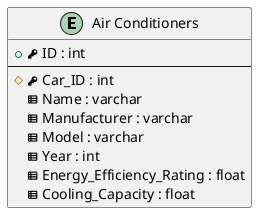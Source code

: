 @startuml
entity "Air Conditioners" as  airConditioners
{
  +<&key> ID : int
  --
  #<&key> Car_ID : int
  <&spreadsheet> Name : varchar
  <&spreadsheet> Manufacturer : varchar
  <&spreadsheet> Model : varchar
  <&spreadsheet> Year : int
  <&spreadsheet> Energy_Efficiency_Rating : float
  <&spreadsheet> Cooling_Capacity : float
}
@enduml
